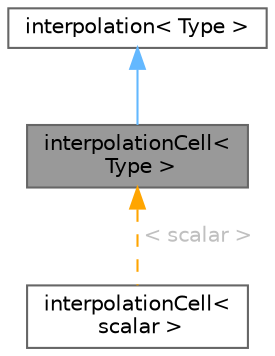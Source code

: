 digraph "interpolationCell&lt; Type &gt;"
{
 // LATEX_PDF_SIZE
  bgcolor="transparent";
  edge [fontname=Helvetica,fontsize=10,labelfontname=Helvetica,labelfontsize=10];
  node [fontname=Helvetica,fontsize=10,shape=box,height=0.2,width=0.4];
  Node1 [id="Node000001",label="interpolationCell\<\l Type \>",height=0.2,width=0.4,color="gray40", fillcolor="grey60", style="filled", fontcolor="black",tooltip="Uses the cell value for any location within the cell."];
  Node2 -> Node1 [id="edge1_Node000001_Node000002",dir="back",color="steelblue1",style="solid",tooltip=" "];
  Node2 [id="Node000002",label="interpolation\< Type \>",height=0.2,width=0.4,color="gray40", fillcolor="white", style="filled",URL="$classFoam_1_1interpolation.html",tooltip="Abstract base class for volume field interpolation."];
  Node1 -> Node3 [id="edge2_Node000001_Node000003",dir="back",color="orange",style="dashed",tooltip=" ",label=" \< scalar \>",fontcolor="grey" ];
  Node3 [id="Node000003",label="interpolationCell\<\l scalar \>",height=0.2,width=0.4,color="gray40", fillcolor="white", style="filled",URL="$classFoam_1_1interpolationCell.html",tooltip=" "];
}
